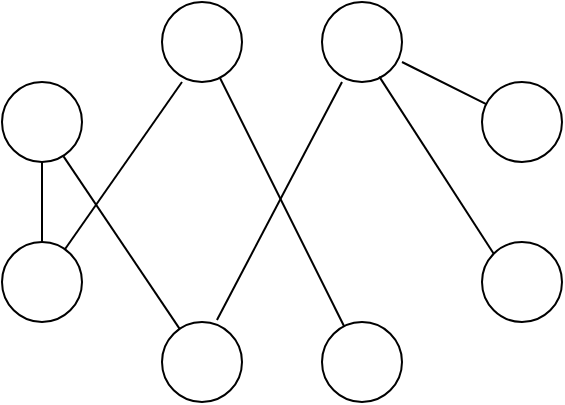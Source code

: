 <mxfile version="24.3.0" type="device">
  <diagram name="Page-1" id="UcHZJhFEcX3Kwn3Ltrct">
    <mxGraphModel dx="1194" dy="565" grid="1" gridSize="10" guides="1" tooltips="1" connect="1" arrows="1" fold="1" page="1" pageScale="1" pageWidth="1169" pageHeight="827" math="1" shadow="0">
      <root>
        <mxCell id="0" />
        <mxCell id="1" parent="0" />
        <mxCell id="M3M_JHbQ_6NefmgoNEq8-29" value="" style="ellipse;whiteSpace=wrap;html=1;aspect=fixed;" parent="1" vertex="1">
          <mxGeometry x="280" y="120" width="40" height="40" as="geometry" />
        </mxCell>
        <mxCell id="M3M_JHbQ_6NefmgoNEq8-30" value="" style="ellipse;whiteSpace=wrap;html=1;aspect=fixed;" parent="1" vertex="1">
          <mxGeometry x="360" y="80" width="40" height="40" as="geometry" />
        </mxCell>
        <mxCell id="M3M_JHbQ_6NefmgoNEq8-31" value="" style="ellipse;whiteSpace=wrap;html=1;aspect=fixed;" parent="1" vertex="1">
          <mxGeometry x="440" y="80" width="40" height="40" as="geometry" />
        </mxCell>
        <mxCell id="M3M_JHbQ_6NefmgoNEq8-32" value="" style="ellipse;whiteSpace=wrap;html=1;aspect=fixed;" parent="1" vertex="1">
          <mxGeometry x="520" y="120" width="40" height="40" as="geometry" />
        </mxCell>
        <mxCell id="M3M_JHbQ_6NefmgoNEq8-33" value="" style="ellipse;whiteSpace=wrap;html=1;aspect=fixed;" parent="1" vertex="1">
          <mxGeometry x="520" y="200" width="40" height="40" as="geometry" />
        </mxCell>
        <mxCell id="M3M_JHbQ_6NefmgoNEq8-34" value="" style="ellipse;whiteSpace=wrap;html=1;aspect=fixed;" parent="1" vertex="1">
          <mxGeometry x="280" y="200" width="40" height="40" as="geometry" />
        </mxCell>
        <mxCell id="M3M_JHbQ_6NefmgoNEq8-35" value="" style="ellipse;whiteSpace=wrap;html=1;aspect=fixed;" parent="1" vertex="1">
          <mxGeometry x="360" y="240" width="40" height="40" as="geometry" />
        </mxCell>
        <mxCell id="M3M_JHbQ_6NefmgoNEq8-36" value="" style="ellipse;whiteSpace=wrap;html=1;aspect=fixed;" parent="1" vertex="1">
          <mxGeometry x="440" y="240" width="40" height="40" as="geometry" />
        </mxCell>
        <mxCell id="M3M_JHbQ_6NefmgoNEq8-37" value="" style="endArrow=none;html=1;rounded=0;" parent="1" source="M3M_JHbQ_6NefmgoNEq8-36" target="M3M_JHbQ_6NefmgoNEq8-30" edge="1">
          <mxGeometry width="50" height="50" relative="1" as="geometry">
            <mxPoint x="452" y="240" as="sourcePoint" />
            <mxPoint x="390" y="120" as="targetPoint" />
          </mxGeometry>
        </mxCell>
        <mxCell id="M3M_JHbQ_6NefmgoNEq8-39" value="" style="endArrow=none;html=1;rounded=0;entryX=0.769;entryY=0.93;entryDx=0;entryDy=0;entryPerimeter=0;" parent="1" source="M3M_JHbQ_6NefmgoNEq8-35" target="M3M_JHbQ_6NefmgoNEq8-29" edge="1">
          <mxGeometry width="50" height="50" relative="1" as="geometry">
            <mxPoint x="372" y="280" as="sourcePoint" />
            <mxPoint x="310" y="156" as="targetPoint" />
          </mxGeometry>
        </mxCell>
        <mxCell id="M3M_JHbQ_6NefmgoNEq8-40" value="" style="endArrow=none;html=1;rounded=0;exitX=0;exitY=0;exitDx=0;exitDy=0;entryX=0.716;entryY=0.933;entryDx=0;entryDy=0;entryPerimeter=0;" parent="1" source="M3M_JHbQ_6NefmgoNEq8-33" target="M3M_JHbQ_6NefmgoNEq8-31" edge="1">
          <mxGeometry width="50" height="50" relative="1" as="geometry">
            <mxPoint x="532" y="240" as="sourcePoint" />
            <mxPoint x="470" y="120" as="targetPoint" />
          </mxGeometry>
        </mxCell>
        <mxCell id="M3M_JHbQ_6NefmgoNEq8-41" value="" style="endArrow=none;html=1;rounded=0;entryX=0.25;entryY=1;entryDx=0;entryDy=0;entryPerimeter=0;" parent="1" source="M3M_JHbQ_6NefmgoNEq8-34" target="M3M_JHbQ_6NefmgoNEq8-30" edge="1">
          <mxGeometry width="50" height="50" relative="1" as="geometry">
            <mxPoint x="418" y="206" as="sourcePoint" />
            <mxPoint x="360" y="120" as="targetPoint" />
          </mxGeometry>
        </mxCell>
        <mxCell id="M3M_JHbQ_6NefmgoNEq8-42" value="" style="endArrow=none;html=1;rounded=0;entryX=0.769;entryY=0.93;entryDx=0;entryDy=0;entryPerimeter=0;exitX=0.687;exitY=-0.026;exitDx=0;exitDy=0;exitPerimeter=0;" parent="1" source="M3M_JHbQ_6NefmgoNEq8-35" edge="1">
          <mxGeometry width="50" height="50" relative="1" as="geometry">
            <mxPoint x="508" y="206" as="sourcePoint" />
            <mxPoint x="450" y="120" as="targetPoint" />
          </mxGeometry>
        </mxCell>
        <mxCell id="M3M_JHbQ_6NefmgoNEq8-43" value="" style="endArrow=none;html=1;rounded=0;entryX=0.716;entryY=0.933;entryDx=0;entryDy=0;entryPerimeter=0;" parent="1" source="M3M_JHbQ_6NefmgoNEq8-32" edge="1">
          <mxGeometry width="50" height="50" relative="1" as="geometry">
            <mxPoint x="537" y="199" as="sourcePoint" />
            <mxPoint x="480" y="110" as="targetPoint" />
          </mxGeometry>
        </mxCell>
        <mxCell id="M3M_JHbQ_6NefmgoNEq8-44" value="" style="endArrow=none;html=1;rounded=0;exitX=0.5;exitY=0;exitDx=0;exitDy=0;" parent="1" source="M3M_JHbQ_6NefmgoNEq8-34" edge="1">
          <mxGeometry width="50" height="50" relative="1" as="geometry">
            <mxPoint x="250" y="210" as="sourcePoint" />
            <mxPoint x="300" y="160" as="targetPoint" />
          </mxGeometry>
        </mxCell>
      </root>
    </mxGraphModel>
  </diagram>
</mxfile>
